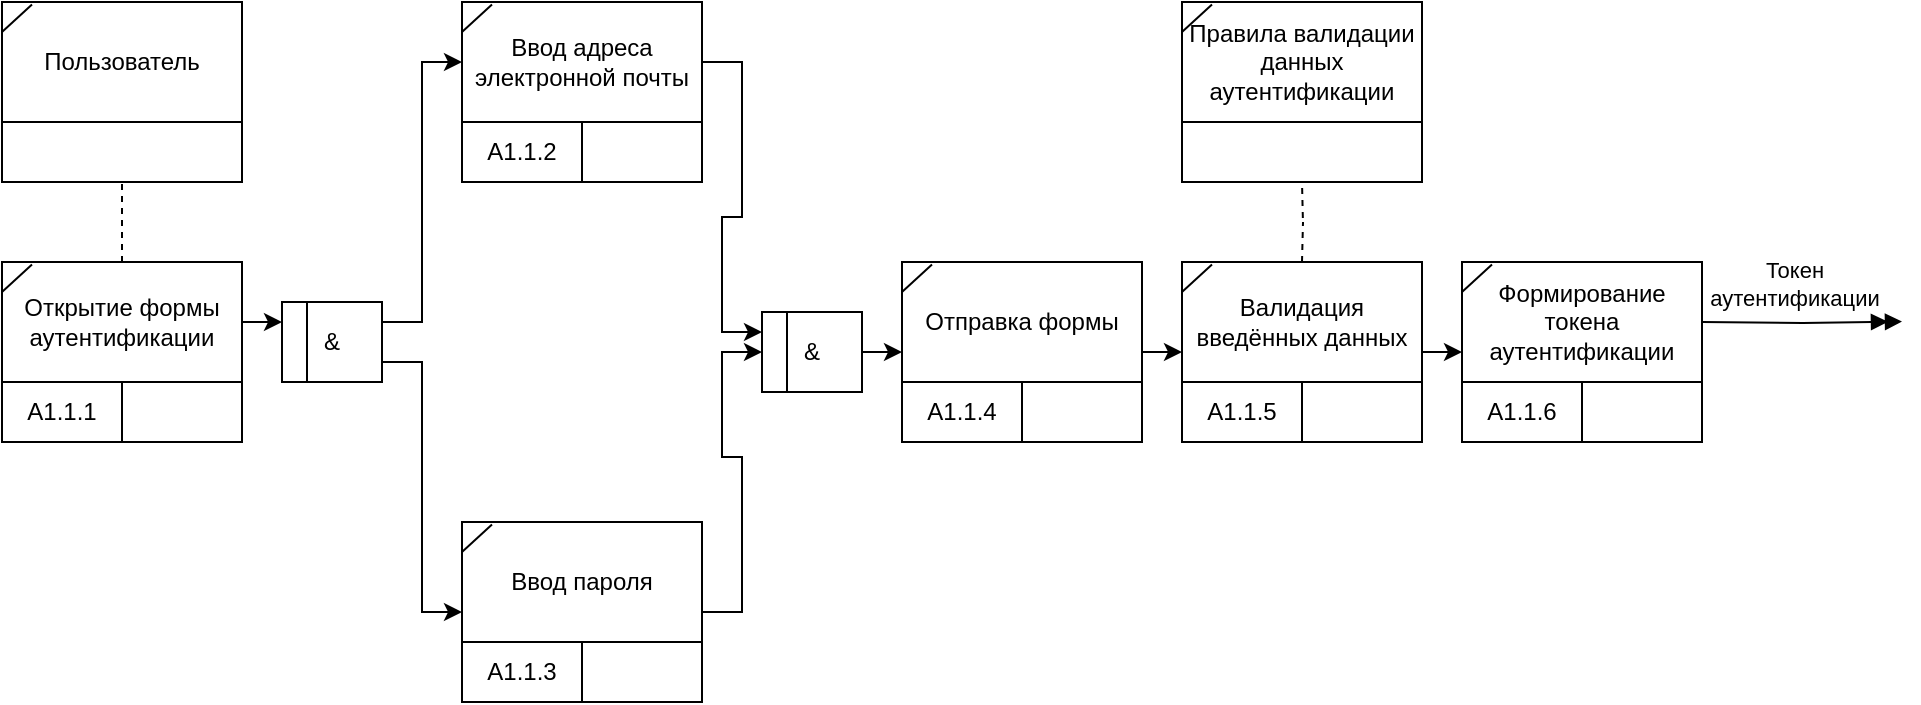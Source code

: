 <mxfile version="24.8.3">
  <diagram name="Page-1" id="KgoYQYOyyWXWBF0dz0mT">
    <mxGraphModel dx="321" dy="237" grid="1" gridSize="10" guides="1" tooltips="1" connect="1" arrows="1" fold="1" page="1" pageScale="1" pageWidth="850" pageHeight="1100" math="0" shadow="0">
      <root>
        <mxCell id="0" />
        <mxCell id="1" parent="0" />
        <mxCell id="fPppr7q9K9Kb0jlmJFAS-11" value="" style="rounded=0;whiteSpace=wrap;html=1;" parent="1" vertex="1">
          <mxGeometry x="100" y="230" width="120" height="90" as="geometry" />
        </mxCell>
        <mxCell id="fPppr7q9K9Kb0jlmJFAS-13" value="" style="rounded=0;whiteSpace=wrap;html=1;" parent="1" vertex="1">
          <mxGeometry x="100" y="290" width="120" height="30" as="geometry" />
        </mxCell>
        <mxCell id="fPppr7q9K9Kb0jlmJFAS-14" value="Пользователь" style="text;html=1;align=center;verticalAlign=middle;whiteSpace=wrap;rounded=0;" parent="1" vertex="1">
          <mxGeometry x="100" y="230" width="120" height="60" as="geometry" />
        </mxCell>
        <mxCell id="fPppr7q9K9Kb0jlmJFAS-15" value="" style="endArrow=none;html=1;rounded=0;exitX=0;exitY=0.25;exitDx=0;exitDy=0;entryX=0.125;entryY=0.02;entryDx=0;entryDy=0;entryPerimeter=0;" parent="1" source="fPppr7q9K9Kb0jlmJFAS-14" target="fPppr7q9K9Kb0jlmJFAS-14" edge="1">
          <mxGeometry width="50" height="50" relative="1" as="geometry">
            <mxPoint x="70" y="260" as="sourcePoint" />
            <mxPoint x="120" y="210" as="targetPoint" />
          </mxGeometry>
        </mxCell>
        <mxCell id="fPppr7q9K9Kb0jlmJFAS-44" value="" style="rounded=0;whiteSpace=wrap;html=1;" parent="1" vertex="1">
          <mxGeometry x="550" y="360" width="120" height="90" as="geometry" />
        </mxCell>
        <mxCell id="fPppr7q9K9Kb0jlmJFAS-45" value="А1.1.4" style="rounded=0;whiteSpace=wrap;html=1;" parent="1" vertex="1">
          <mxGeometry x="550" y="420" width="60" height="30" as="geometry" />
        </mxCell>
        <mxCell id="fPppr7q9K9Kb0jlmJFAS-46" value="" style="rounded=0;whiteSpace=wrap;html=1;" parent="1" vertex="1">
          <mxGeometry x="610" y="420" width="60" height="30" as="geometry" />
        </mxCell>
        <mxCell id="fPppr7q9K9Kb0jlmJFAS-50" style="edgeStyle=orthogonalEdgeStyle;rounded=0;orthogonalLoop=1;jettySize=auto;html=1;exitX=1;exitY=0.5;exitDx=0;exitDy=0;endArrow=doubleBlock;endFill=1;" parent="1" edge="1">
          <mxGeometry relative="1" as="geometry">
            <mxPoint x="1050" y="389.769" as="targetPoint" />
            <mxPoint x="950" y="390" as="sourcePoint" />
          </mxGeometry>
        </mxCell>
        <mxCell id="fPppr7q9K9Kb0jlmJFAS-51" value="Токен&lt;div&gt;аутентификации&lt;/div&gt;" style="edgeLabel;html=1;align=center;verticalAlign=middle;resizable=0;points=[];" parent="fPppr7q9K9Kb0jlmJFAS-50" vertex="1" connectable="0">
          <mxGeometry x="-0.08" y="1" relative="1" as="geometry">
            <mxPoint y="-19" as="offset" />
          </mxGeometry>
        </mxCell>
        <mxCell id="u9R9Op4vLzUyVNkVK-dO-16" style="edgeStyle=orthogonalEdgeStyle;rounded=0;orthogonalLoop=1;jettySize=auto;html=1;exitX=1;exitY=0.75;exitDx=0;exitDy=0;entryX=0;entryY=0.75;entryDx=0;entryDy=0;" edge="1" parent="1" source="fPppr7q9K9Kb0jlmJFAS-47" target="u9R9Op4vLzUyVNkVK-dO-14">
          <mxGeometry relative="1" as="geometry" />
        </mxCell>
        <mxCell id="fPppr7q9K9Kb0jlmJFAS-47" value="Отправка формы" style="text;html=1;align=center;verticalAlign=middle;whiteSpace=wrap;rounded=0;" parent="1" vertex="1">
          <mxGeometry x="550" y="360" width="120" height="60" as="geometry" />
        </mxCell>
        <mxCell id="fPppr7q9K9Kb0jlmJFAS-48" value="" style="endArrow=none;html=1;rounded=0;exitX=0;exitY=0.25;exitDx=0;exitDy=0;entryX=0.125;entryY=0.02;entryDx=0;entryDy=0;entryPerimeter=0;" parent="1" source="fPppr7q9K9Kb0jlmJFAS-47" target="fPppr7q9K9Kb0jlmJFAS-47" edge="1">
          <mxGeometry width="50" height="50" relative="1" as="geometry">
            <mxPoint x="520" y="390" as="sourcePoint" />
            <mxPoint x="570" y="340" as="targetPoint" />
          </mxGeometry>
        </mxCell>
        <mxCell id="fPppr7q9K9Kb0jlmJFAS-52" value="" style="rounded=0;whiteSpace=wrap;html=1;" parent="1" vertex="1">
          <mxGeometry x="100" y="360" width="120" height="90" as="geometry" />
        </mxCell>
        <mxCell id="fPppr7q9K9Kb0jlmJFAS-53" value="А1.1.1" style="rounded=0;whiteSpace=wrap;html=1;" parent="1" vertex="1">
          <mxGeometry x="100" y="420" width="60" height="30" as="geometry" />
        </mxCell>
        <mxCell id="fPppr7q9K9Kb0jlmJFAS-54" value="" style="rounded=0;whiteSpace=wrap;html=1;" parent="1" vertex="1">
          <mxGeometry x="160" y="420" width="60" height="30" as="geometry" />
        </mxCell>
        <mxCell id="u9R9Op4vLzUyVNkVK-dO-5" style="edgeStyle=orthogonalEdgeStyle;rounded=0;orthogonalLoop=1;jettySize=auto;html=1;exitX=1;exitY=0.5;exitDx=0;exitDy=0;entryX=0;entryY=0.25;entryDx=0;entryDy=0;" edge="1" parent="1" source="fPppr7q9K9Kb0jlmJFAS-55" target="u9R9Op4vLzUyVNkVK-dO-1">
          <mxGeometry relative="1" as="geometry" />
        </mxCell>
        <mxCell id="fPppr7q9K9Kb0jlmJFAS-55" value="Открытие формы аутентификации" style="text;html=1;align=center;verticalAlign=middle;whiteSpace=wrap;rounded=0;" parent="1" vertex="1">
          <mxGeometry x="100" y="360" width="120" height="60" as="geometry" />
        </mxCell>
        <mxCell id="fPppr7q9K9Kb0jlmJFAS-56" value="" style="endArrow=none;html=1;rounded=0;exitX=0;exitY=0.25;exitDx=0;exitDy=0;entryX=0.125;entryY=0.02;entryDx=0;entryDy=0;entryPerimeter=0;" parent="1" source="fPppr7q9K9Kb0jlmJFAS-55" target="fPppr7q9K9Kb0jlmJFAS-55" edge="1">
          <mxGeometry width="50" height="50" relative="1" as="geometry">
            <mxPoint x="70" y="390" as="sourcePoint" />
            <mxPoint x="120" y="340" as="targetPoint" />
          </mxGeometry>
        </mxCell>
        <mxCell id="fPppr7q9K9Kb0jlmJFAS-69" style="edgeStyle=orthogonalEdgeStyle;rounded=0;orthogonalLoop=1;jettySize=auto;html=1;exitX=0.5;exitY=0;exitDx=0;exitDy=0;entryX=0.5;entryY=1;entryDx=0;entryDy=0;startArrow=none;startFill=0;endArrow=none;endFill=0;dashed=1;" parent="1" source="fPppr7q9K9Kb0jlmJFAS-55" target="fPppr7q9K9Kb0jlmJFAS-13" edge="1">
          <mxGeometry relative="1" as="geometry">
            <mxPoint x="276" y="361" as="sourcePoint" />
            <mxPoint x="276" y="321" as="targetPoint" />
          </mxGeometry>
        </mxCell>
        <mxCell id="-wgVbw5N3P-1iWSw_kXJ-1" value="" style="rounded=0;whiteSpace=wrap;html=1;" parent="1" vertex="1">
          <mxGeometry x="330" y="230" width="120" height="90" as="geometry" />
        </mxCell>
        <mxCell id="-wgVbw5N3P-1iWSw_kXJ-2" value="А1.1.2" style="rounded=0;whiteSpace=wrap;html=1;" parent="1" vertex="1">
          <mxGeometry x="330" y="290" width="60" height="30" as="geometry" />
        </mxCell>
        <mxCell id="-wgVbw5N3P-1iWSw_kXJ-3" value="" style="rounded=0;whiteSpace=wrap;html=1;" parent="1" vertex="1">
          <mxGeometry x="390" y="290" width="60" height="30" as="geometry" />
        </mxCell>
        <mxCell id="u9R9Op4vLzUyVNkVK-dO-10" style="edgeStyle=orthogonalEdgeStyle;rounded=0;orthogonalLoop=1;jettySize=auto;html=1;exitX=1;exitY=0.5;exitDx=0;exitDy=0;entryX=0;entryY=0.25;entryDx=0;entryDy=0;" edge="1" parent="1" source="-wgVbw5N3P-1iWSw_kXJ-5" target="u9R9Op4vLzUyVNkVK-dO-3">
          <mxGeometry relative="1" as="geometry" />
        </mxCell>
        <mxCell id="-wgVbw5N3P-1iWSw_kXJ-5" value="Ввод адреса электронной почты" style="text;html=1;align=center;verticalAlign=middle;whiteSpace=wrap;rounded=0;" parent="1" vertex="1">
          <mxGeometry x="330" y="230" width="120" height="60" as="geometry" />
        </mxCell>
        <mxCell id="-wgVbw5N3P-1iWSw_kXJ-6" value="" style="endArrow=none;html=1;rounded=0;exitX=0;exitY=0.25;exitDx=0;exitDy=0;entryX=0.125;entryY=0.02;entryDx=0;entryDy=0;entryPerimeter=0;" parent="1" source="-wgVbw5N3P-1iWSw_kXJ-5" target="-wgVbw5N3P-1iWSw_kXJ-5" edge="1">
          <mxGeometry width="50" height="50" relative="1" as="geometry">
            <mxPoint x="300" y="260" as="sourcePoint" />
            <mxPoint x="350" y="210" as="targetPoint" />
          </mxGeometry>
        </mxCell>
        <mxCell id="-wgVbw5N3P-1iWSw_kXJ-7" value="" style="rounded=0;whiteSpace=wrap;html=1;" parent="1" vertex="1">
          <mxGeometry x="330" y="490" width="120" height="90" as="geometry" />
        </mxCell>
        <mxCell id="-wgVbw5N3P-1iWSw_kXJ-8" value="А1.1.3" style="rounded=0;whiteSpace=wrap;html=1;" parent="1" vertex="1">
          <mxGeometry x="330" y="550" width="60" height="30" as="geometry" />
        </mxCell>
        <mxCell id="-wgVbw5N3P-1iWSw_kXJ-9" value="" style="rounded=0;whiteSpace=wrap;html=1;" parent="1" vertex="1">
          <mxGeometry x="390" y="550" width="60" height="30" as="geometry" />
        </mxCell>
        <mxCell id="u9R9Op4vLzUyVNkVK-dO-8" style="edgeStyle=orthogonalEdgeStyle;rounded=0;orthogonalLoop=1;jettySize=auto;html=1;exitX=1;exitY=0.75;exitDx=0;exitDy=0;entryX=0;entryY=0.5;entryDx=0;entryDy=0;" edge="1" parent="1" source="-wgVbw5N3P-1iWSw_kXJ-11" target="u9R9Op4vLzUyVNkVK-dO-3">
          <mxGeometry relative="1" as="geometry" />
        </mxCell>
        <mxCell id="-wgVbw5N3P-1iWSw_kXJ-11" value="Ввод пароля" style="text;html=1;align=center;verticalAlign=middle;whiteSpace=wrap;rounded=0;" parent="1" vertex="1">
          <mxGeometry x="330" y="490" width="120" height="60" as="geometry" />
        </mxCell>
        <mxCell id="-wgVbw5N3P-1iWSw_kXJ-12" value="" style="endArrow=none;html=1;rounded=0;exitX=0;exitY=0.25;exitDx=0;exitDy=0;entryX=0.125;entryY=0.02;entryDx=0;entryDy=0;entryPerimeter=0;" parent="1" source="-wgVbw5N3P-1iWSw_kXJ-11" target="-wgVbw5N3P-1iWSw_kXJ-11" edge="1">
          <mxGeometry width="50" height="50" relative="1" as="geometry">
            <mxPoint x="300" y="520" as="sourcePoint" />
            <mxPoint x="350" y="470" as="targetPoint" />
          </mxGeometry>
        </mxCell>
        <mxCell id="u9R9Op4vLzUyVNkVK-dO-6" style="edgeStyle=orthogonalEdgeStyle;rounded=0;orthogonalLoop=1;jettySize=auto;html=1;exitX=1;exitY=0.75;exitDx=0;exitDy=0;entryX=0;entryY=0.75;entryDx=0;entryDy=0;" edge="1" parent="1" source="u9R9Op4vLzUyVNkVK-dO-1" target="-wgVbw5N3P-1iWSw_kXJ-11">
          <mxGeometry relative="1" as="geometry" />
        </mxCell>
        <mxCell id="u9R9Op4vLzUyVNkVK-dO-7" style="edgeStyle=orthogonalEdgeStyle;rounded=0;orthogonalLoop=1;jettySize=auto;html=1;exitX=1;exitY=0.25;exitDx=0;exitDy=0;entryX=0;entryY=0.5;entryDx=0;entryDy=0;" edge="1" parent="1" source="u9R9Op4vLzUyVNkVK-dO-1" target="-wgVbw5N3P-1iWSw_kXJ-5">
          <mxGeometry relative="1" as="geometry" />
        </mxCell>
        <mxCell id="u9R9Op4vLzUyVNkVK-dO-1" value="&amp;amp;" style="rounded=0;whiteSpace=wrap;html=1;" vertex="1" parent="1">
          <mxGeometry x="240" y="380" width="50" height="40" as="geometry" />
        </mxCell>
        <mxCell id="u9R9Op4vLzUyVNkVK-dO-2" value="" style="endArrow=none;html=1;rounded=0;entryX=0.25;entryY=0;entryDx=0;entryDy=0;exitX=0.25;exitY=1;exitDx=0;exitDy=0;" edge="1" parent="1" source="u9R9Op4vLzUyVNkVK-dO-1" target="u9R9Op4vLzUyVNkVK-dO-1">
          <mxGeometry width="50" height="50" relative="1" as="geometry">
            <mxPoint x="240" y="500" as="sourcePoint" />
            <mxPoint x="290" y="450" as="targetPoint" />
          </mxGeometry>
        </mxCell>
        <mxCell id="u9R9Op4vLzUyVNkVK-dO-9" style="edgeStyle=orthogonalEdgeStyle;rounded=0;orthogonalLoop=1;jettySize=auto;html=1;exitX=1;exitY=0.5;exitDx=0;exitDy=0;entryX=0;entryY=0.75;entryDx=0;entryDy=0;" edge="1" parent="1" source="u9R9Op4vLzUyVNkVK-dO-3" target="fPppr7q9K9Kb0jlmJFAS-47">
          <mxGeometry relative="1" as="geometry" />
        </mxCell>
        <mxCell id="u9R9Op4vLzUyVNkVK-dO-3" value="&amp;amp;" style="rounded=0;whiteSpace=wrap;html=1;" vertex="1" parent="1">
          <mxGeometry x="480" y="385" width="50" height="40" as="geometry" />
        </mxCell>
        <mxCell id="u9R9Op4vLzUyVNkVK-dO-4" value="" style="endArrow=none;html=1;rounded=0;entryX=0.25;entryY=0;entryDx=0;entryDy=0;exitX=0.25;exitY=1;exitDx=0;exitDy=0;" edge="1" source="u9R9Op4vLzUyVNkVK-dO-3" target="u9R9Op4vLzUyVNkVK-dO-3" parent="1">
          <mxGeometry width="50" height="50" relative="1" as="geometry">
            <mxPoint x="200" y="515" as="sourcePoint" />
            <mxPoint x="250" y="465" as="targetPoint" />
          </mxGeometry>
        </mxCell>
        <mxCell id="u9R9Op4vLzUyVNkVK-dO-11" value="" style="rounded=0;whiteSpace=wrap;html=1;" vertex="1" parent="1">
          <mxGeometry x="690" y="360" width="120" height="90" as="geometry" />
        </mxCell>
        <mxCell id="u9R9Op4vLzUyVNkVK-dO-12" value="А1.1.5" style="rounded=0;whiteSpace=wrap;html=1;" vertex="1" parent="1">
          <mxGeometry x="690" y="420" width="60" height="30" as="geometry" />
        </mxCell>
        <mxCell id="u9R9Op4vLzUyVNkVK-dO-13" value="" style="rounded=0;whiteSpace=wrap;html=1;" vertex="1" parent="1">
          <mxGeometry x="750" y="420" width="60" height="30" as="geometry" />
        </mxCell>
        <mxCell id="u9R9Op4vLzUyVNkVK-dO-22" style="edgeStyle=orthogonalEdgeStyle;rounded=0;orthogonalLoop=1;jettySize=auto;html=1;exitX=1;exitY=0.75;exitDx=0;exitDy=0;entryX=0;entryY=0.75;entryDx=0;entryDy=0;" edge="1" parent="1" source="u9R9Op4vLzUyVNkVK-dO-14" target="u9R9Op4vLzUyVNkVK-dO-20">
          <mxGeometry relative="1" as="geometry" />
        </mxCell>
        <mxCell id="u9R9Op4vLzUyVNkVK-dO-14" value="Валидация введённых данных" style="text;html=1;align=center;verticalAlign=middle;whiteSpace=wrap;rounded=0;" vertex="1" parent="1">
          <mxGeometry x="690" y="360" width="120" height="60" as="geometry" />
        </mxCell>
        <mxCell id="u9R9Op4vLzUyVNkVK-dO-15" value="" style="endArrow=none;html=1;rounded=0;exitX=0;exitY=0.25;exitDx=0;exitDy=0;entryX=0.125;entryY=0.02;entryDx=0;entryDy=0;entryPerimeter=0;" edge="1" source="u9R9Op4vLzUyVNkVK-dO-14" target="u9R9Op4vLzUyVNkVK-dO-14" parent="1">
          <mxGeometry width="50" height="50" relative="1" as="geometry">
            <mxPoint x="660" y="390" as="sourcePoint" />
            <mxPoint x="710" y="340" as="targetPoint" />
          </mxGeometry>
        </mxCell>
        <mxCell id="u9R9Op4vLzUyVNkVK-dO-17" value="" style="rounded=0;whiteSpace=wrap;html=1;" vertex="1" parent="1">
          <mxGeometry x="830" y="360" width="120" height="90" as="geometry" />
        </mxCell>
        <mxCell id="u9R9Op4vLzUyVNkVK-dO-18" value="А1.1.6" style="rounded=0;whiteSpace=wrap;html=1;" vertex="1" parent="1">
          <mxGeometry x="830" y="420" width="60" height="30" as="geometry" />
        </mxCell>
        <mxCell id="u9R9Op4vLzUyVNkVK-dO-19" value="" style="rounded=0;whiteSpace=wrap;html=1;" vertex="1" parent="1">
          <mxGeometry x="890" y="420" width="60" height="30" as="geometry" />
        </mxCell>
        <mxCell id="u9R9Op4vLzUyVNkVK-dO-20" value="Формирование токена аутентификации" style="text;html=1;align=center;verticalAlign=middle;whiteSpace=wrap;rounded=0;" vertex="1" parent="1">
          <mxGeometry x="830" y="360" width="120" height="60" as="geometry" />
        </mxCell>
        <mxCell id="u9R9Op4vLzUyVNkVK-dO-21" value="" style="endArrow=none;html=1;rounded=0;exitX=0;exitY=0.25;exitDx=0;exitDy=0;entryX=0.125;entryY=0.02;entryDx=0;entryDy=0;entryPerimeter=0;" edge="1" source="u9R9Op4vLzUyVNkVK-dO-20" target="u9R9Op4vLzUyVNkVK-dO-20" parent="1">
          <mxGeometry width="50" height="50" relative="1" as="geometry">
            <mxPoint x="800" y="390" as="sourcePoint" />
            <mxPoint x="850" y="340" as="targetPoint" />
          </mxGeometry>
        </mxCell>
        <mxCell id="u9R9Op4vLzUyVNkVK-dO-23" value="" style="rounded=0;whiteSpace=wrap;html=1;" vertex="1" parent="1">
          <mxGeometry x="690" y="230" width="120" height="90" as="geometry" />
        </mxCell>
        <mxCell id="u9R9Op4vLzUyVNkVK-dO-24" value="" style="rounded=0;whiteSpace=wrap;html=1;" vertex="1" parent="1">
          <mxGeometry x="690" y="290" width="120" height="30" as="geometry" />
        </mxCell>
        <mxCell id="u9R9Op4vLzUyVNkVK-dO-25" value="Правила валидации данных аутентификации" style="text;html=1;align=center;verticalAlign=middle;whiteSpace=wrap;rounded=0;" vertex="1" parent="1">
          <mxGeometry x="690" y="230" width="120" height="60" as="geometry" />
        </mxCell>
        <mxCell id="u9R9Op4vLzUyVNkVK-dO-26" value="" style="endArrow=none;html=1;rounded=0;exitX=0;exitY=0.25;exitDx=0;exitDy=0;entryX=0.125;entryY=0.02;entryDx=0;entryDy=0;entryPerimeter=0;" edge="1" source="u9R9Op4vLzUyVNkVK-dO-25" target="u9R9Op4vLzUyVNkVK-dO-25" parent="1">
          <mxGeometry width="50" height="50" relative="1" as="geometry">
            <mxPoint x="660" y="260" as="sourcePoint" />
            <mxPoint x="710" y="210" as="targetPoint" />
          </mxGeometry>
        </mxCell>
        <mxCell id="u9R9Op4vLzUyVNkVK-dO-27" style="edgeStyle=orthogonalEdgeStyle;rounded=0;orthogonalLoop=1;jettySize=auto;html=1;exitX=0.5;exitY=0;exitDx=0;exitDy=0;entryX=0.5;entryY=1;entryDx=0;entryDy=0;startArrow=none;startFill=0;endArrow=none;endFill=0;dashed=1;" edge="1" parent="1">
          <mxGeometry relative="1" as="geometry">
            <mxPoint x="750" y="360" as="sourcePoint" />
            <mxPoint x="750" y="320" as="targetPoint" />
          </mxGeometry>
        </mxCell>
      </root>
    </mxGraphModel>
  </diagram>
</mxfile>
